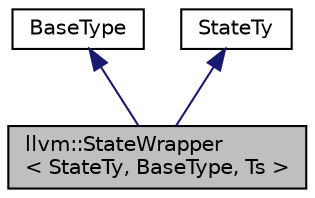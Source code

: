 digraph "llvm::StateWrapper&lt; StateTy, BaseType, Ts &gt;"
{
 // LATEX_PDF_SIZE
  bgcolor="transparent";
  edge [fontname="Helvetica",fontsize="10",labelfontname="Helvetica",labelfontsize="10"];
  node [fontname="Helvetica",fontsize="10",shape=record];
  Node1 [label="llvm::StateWrapper\l\< StateTy, BaseType, Ts \>",height=0.2,width=0.4,color="black", fillcolor="grey75", style="filled", fontcolor="black",tooltip="Helper to tie a abstract state implementation to an abstract attribute."];
  Node2 -> Node1 [dir="back",color="midnightblue",fontsize="10",style="solid",fontname="Helvetica"];
  Node2 [label="BaseType",height=0.2,width=0.4,color="black",URL="$classBaseType.html",tooltip=" "];
  Node3 -> Node1 [dir="back",color="midnightblue",fontsize="10",style="solid",fontname="Helvetica"];
  Node3 [label="StateTy",height=0.2,width=0.4,color="black",URL="$classStateTy.html",tooltip=" "];
}
